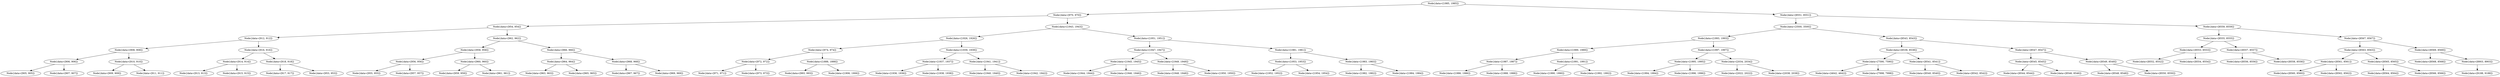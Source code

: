 digraph G{
271150229 [label="Node{data=[1985, 1985]}"]
271150229 -> 1370754253
1370754253 [label="Node{data=[970, 970]}"]
1370754253 -> 1085748239
1085748239 [label="Node{data=[954, 954]}"]
1085748239 -> 1350753695
1350753695 [label="Node{data=[912, 912]}"]
1350753695 -> 194268894
194268894 [label="Node{data=[908, 908]}"]
194268894 -> 2058873093
2058873093 [label="Node{data=[906, 906]}"]
2058873093 -> 56212752
56212752 [label="Node{data=[905, 905]}"]
2058873093 -> 1173481153
1173481153 [label="Node{data=[907, 907]}"]
194268894 -> 1815786015
1815786015 [label="Node{data=[910, 910]}"]
1815786015 -> 687898972
687898972 [label="Node{data=[909, 909]}"]
1815786015 -> 1744771153
1744771153 [label="Node{data=[911, 911]}"]
1350753695 -> 770846081
770846081 [label="Node{data=[916, 916]}"]
770846081 -> 350341226
350341226 [label="Node{data=[914, 914]}"]
350341226 -> 960934347
960934347 [label="Node{data=[913, 913]}"]
350341226 -> 644094754
644094754 [label="Node{data=[915, 915]}"]
770846081 -> 440837194
440837194 [label="Node{data=[918, 918]}"]
440837194 -> 8293872
8293872 [label="Node{data=[917, 917]}"]
440837194 -> 213560541
213560541 [label="Node{data=[953, 953]}"]
1085748239 -> 167844707
167844707 [label="Node{data=[962, 962]}"]
167844707 -> 634030749
634030749 [label="Node{data=[958, 958]}"]
634030749 -> 1362068185
1362068185 [label="Node{data=[956, 956]}"]
1362068185 -> 136974437
136974437 [label="Node{data=[955, 955]}"]
1362068185 -> 183687168
183687168 [label="Node{data=[957, 957]}"]
634030749 -> 2073900449
2073900449 [label="Node{data=[960, 960]}"]
2073900449 -> 1451837761
1451837761 [label="Node{data=[959, 959]}"]
2073900449 -> 251187917
251187917 [label="Node{data=[961, 961]}"]
167844707 -> 316025290
316025290 [label="Node{data=[966, 966]}"]
316025290 -> 7616012
7616012 [label="Node{data=[964, 964]}"]
7616012 -> 481014786
481014786 [label="Node{data=[963, 963]}"]
7616012 -> 1418552288
1418552288 [label="Node{data=[965, 965]}"]
316025290 -> 2000062658
2000062658 [label="Node{data=[968, 968]}"]
2000062658 -> 1448285310
1448285310 [label="Node{data=[967, 967]}"]
2000062658 -> 387555602
387555602 [label="Node{data=[969, 969]}"]
1370754253 -> 682902130
682902130 [label="Node{data=[1943, 1943]}"]
682902130 -> 1795669822
1795669822 [label="Node{data=[1926, 1926]}"]
1795669822 -> 632923844
632923844 [label="Node{data=[974, 974]}"]
632923844 -> 2146599504
2146599504 [label="Node{data=[972, 972]}"]
2146599504 -> 1969223694
1969223694 [label="Node{data=[971, 971]}"]
2146599504 -> 603408340
603408340 [label="Node{data=[973, 973]}"]
632923844 -> 1267747560
1267747560 [label="Node{data=[1888, 1888]}"]
1267747560 -> 547074504
547074504 [label="Node{data=[993, 993]}"]
1267747560 -> 713990749
713990749 [label="Node{data=[1906, 1906]}"]
1795669822 -> 870226239
870226239 [label="Node{data=[1939, 1939]}"]
870226239 -> 2052084390
2052084390 [label="Node{data=[1937, 1937]}"]
2052084390 -> 129546709
129546709 [label="Node{data=[1936, 1936]}"]
2052084390 -> 1492877109
1492877109 [label="Node{data=[1938, 1938]}"]
870226239 -> 522912372
522912372 [label="Node{data=[1941, 1941]}"]
522912372 -> 1729541717
1729541717 [label="Node{data=[1940, 1940]}"]
522912372 -> 623041907
623041907 [label="Node{data=[1942, 1942]}"]
682902130 -> 648219701
648219701 [label="Node{data=[1951, 1951]}"]
648219701 -> 1633452599
1633452599 [label="Node{data=[1947, 1947]}"]
1633452599 -> 858403927
858403927 [label="Node{data=[1945, 1945]}"]
858403927 -> 13676036
13676036 [label="Node{data=[1944, 1944]}"]
858403927 -> 1051515023
1051515023 [label="Node{data=[1946, 1946]}"]
1633452599 -> 996452439
996452439 [label="Node{data=[1949, 1949]}"]
996452439 -> 1494137824
1494137824 [label="Node{data=[1948, 1948]}"]
996452439 -> 1554751051
1554751051 [label="Node{data=[1950, 1950]}"]
648219701 -> 77290993
77290993 [label="Node{data=[1981, 1981]}"]
77290993 -> 438528805
438528805 [label="Node{data=[1953, 1953]}"]
438528805 -> 920523322
920523322 [label="Node{data=[1952, 1952]}"]
438528805 -> 914856812
914856812 [label="Node{data=[1954, 1954]}"]
77290993 -> 1747791000
1747791000 [label="Node{data=[1983, 1983]}"]
1747791000 -> 1775638779
1775638779 [label="Node{data=[1982, 1982]}"]
1747791000 -> 803178553
803178553 [label="Node{data=[1984, 1984]}"]
271150229 -> 621361749
621361749 [label="Node{data=[8551, 8551]}"]
621361749 -> 608279424
608279424 [label="Node{data=[3500, 3500]}"]
608279424 -> 2097761843
2097761843 [label="Node{data=[1993, 1993]}"]
2097761843 -> 784637931
784637931 [label="Node{data=[1989, 1989]}"]
784637931 -> 1114887156
1114887156 [label="Node{data=[1987, 1987]}"]
1114887156 -> 1791417761
1791417761 [label="Node{data=[1986, 1986]}"]
1114887156 -> 1569291804
1569291804 [label="Node{data=[1988, 1988]}"]
784637931 -> 1471711617
1471711617 [label="Node{data=[1991, 1991]}"]
1471711617 -> 193469681
193469681 [label="Node{data=[1990, 1990]}"]
1471711617 -> 1476391924
1476391924 [label="Node{data=[1992, 1992]}"]
2097761843 -> 1099959945
1099959945 [label="Node{data=[1997, 1997]}"]
1099959945 -> 1391944635
1391944635 [label="Node{data=[1995, 1995]}"]
1391944635 -> 424907392
424907392 [label="Node{data=[1994, 1994]}"]
1391944635 -> 823898637
823898637 [label="Node{data=[1996, 1996]}"]
1099959945 -> 1891501793
1891501793 [label="Node{data=[2034, 2034]}"]
1891501793 -> 431835638
431835638 [label="Node{data=[2022, 2022]}"]
1891501793 -> 478093267
478093267 [label="Node{data=[2038, 2038]}"]
608279424 -> 1889029515
1889029515 [label="Node{data=[8543, 8543]}"]
1889029515 -> 1880212599
1880212599 [label="Node{data=[8538, 8538]}"]
1880212599 -> 51429754
51429754 [label="Node{data=[7590, 7590]}"]
51429754 -> 1735776076
1735776076 [label="Node{data=[4642, 4642]}"]
51429754 -> 1429420604
1429420604 [label="Node{data=[7998, 7998]}"]
1880212599 -> 738160273
738160273 [label="Node{data=[8541, 8541]}"]
738160273 -> 786522501
786522501 [label="Node{data=[8540, 8540]}"]
738160273 -> 1743199394
1743199394 [label="Node{data=[8542, 8542]}"]
1889029515 -> 726218936
726218936 [label="Node{data=[8547, 8547]}"]
726218936 -> 2064793766
2064793766 [label="Node{data=[8545, 8545]}"]
2064793766 -> 1591405320
1591405320 [label="Node{data=[8544, 8544]}"]
2064793766 -> 17297021
17297021 [label="Node{data=[8546, 8546]}"]
726218936 -> 1667861021
1667861021 [label="Node{data=[8549, 8549]}"]
1667861021 -> 177725862
177725862 [label="Node{data=[8548, 8548]}"]
1667861021 -> 60610903
60610903 [label="Node{data=[8550, 8550]}"]
621361749 -> 1029090143
1029090143 [label="Node{data=[8559, 8559]}"]
1029090143 -> 306243466
306243466 [label="Node{data=[8555, 8555]}"]
306243466 -> 670023349
670023349 [label="Node{data=[8553, 8553]}"]
670023349 -> 1113365886
1113365886 [label="Node{data=[8552, 8552]}"]
670023349 -> 1247332921
1247332921 [label="Node{data=[8554, 8554]}"]
306243466 -> 1605437519
1605437519 [label="Node{data=[8557, 8557]}"]
1605437519 -> 91299610
91299610 [label="Node{data=[8556, 8556]}"]
1605437519 -> 593544615
593544615 [label="Node{data=[8558, 8558]}"]
1029090143 -> 803592944
803592944 [label="Node{data=[8567, 8567]}"]
803592944 -> 2017549363
2017549363 [label="Node{data=[8563, 8563]}"]
2017549363 -> 1967461870
1967461870 [label="Node{data=[8561, 8561]}"]
1967461870 -> 1353562908
1353562908 [label="Node{data=[8560, 8560]}"]
1967461870 -> 1369364899
1369364899 [label="Node{data=[8562, 8562]}"]
2017549363 -> 592230247
592230247 [label="Node{data=[8565, 8565]}"]
592230247 -> 2122005637
2122005637 [label="Node{data=[8564, 8564]}"]
592230247 -> 1127419149
1127419149 [label="Node{data=[8566, 8566]}"]
803592944 -> 1690797833
1690797833 [label="Node{data=[8569, 8569]}"]
1690797833 -> 578220921
578220921 [label="Node{data=[8568, 8568]}"]
1690797833 -> 97418406
97418406 [label="Node{data=[8903, 8903]}"]
97418406 -> 1590575735
1590575735 [label="Node{data=[9188, 9188]}"]
}